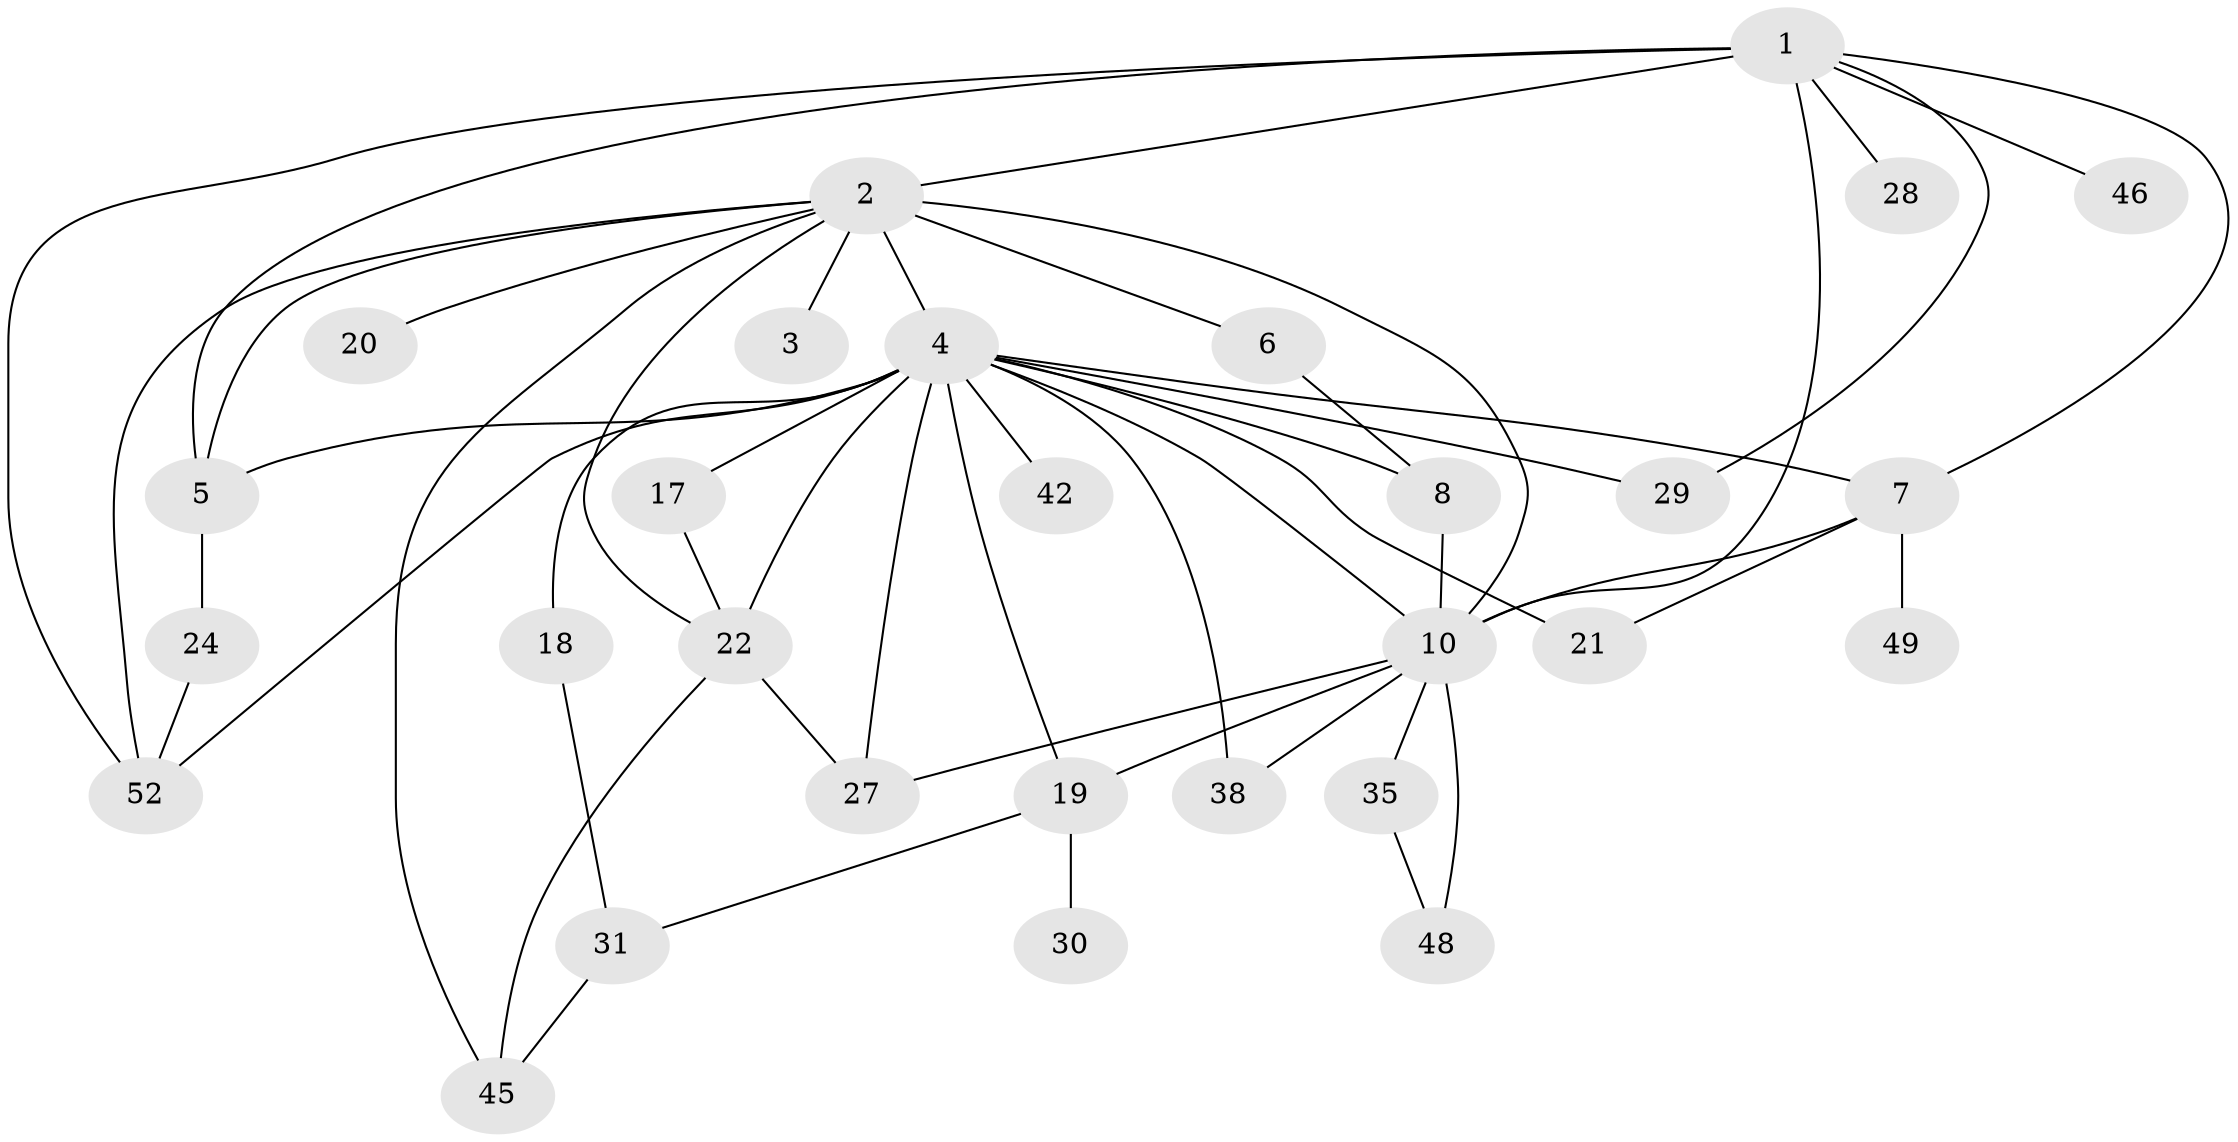 // original degree distribution, {4: 0.1864406779661017, 10: 0.03389830508474576, 1: 0.22033898305084745, 2: 0.3050847457627119, 3: 0.15254237288135594, 5: 0.05084745762711865, 6: 0.01694915254237288, 7: 0.01694915254237288, 8: 0.01694915254237288}
// Generated by graph-tools (version 1.1) at 2025/13/03/09/25 04:13:33]
// undirected, 29 vertices, 51 edges
graph export_dot {
graph [start="1"]
  node [color=gray90,style=filled];
  1 [super="+9+25"];
  2 [super="+34"];
  3;
  4 [super="+11+51+13+40+14+15"];
  5;
  6;
  7 [super="+16"];
  8;
  10 [super="+47+44+50+12"];
  17;
  18;
  19 [super="+23"];
  20;
  21;
  22 [super="+37"];
  24;
  27;
  28;
  29;
  30;
  31 [super="+56"];
  35;
  38;
  42;
  45 [super="+53+59"];
  46;
  48;
  49;
  52;
  1 -- 2;
  1 -- 5;
  1 -- 28;
  1 -- 29;
  1 -- 46;
  1 -- 10 [weight=2];
  1 -- 52;
  1 -- 7;
  2 -- 3;
  2 -- 4 [weight=2];
  2 -- 5;
  2 -- 6;
  2 -- 20;
  2 -- 45;
  2 -- 52;
  2 -- 10 [weight=2];
  2 -- 22;
  4 -- 7;
  4 -- 18;
  4 -- 21 [weight=2];
  4 -- 42;
  4 -- 5;
  4 -- 52;
  4 -- 29;
  4 -- 38;
  4 -- 8;
  4 -- 10;
  4 -- 17;
  4 -- 19;
  4 -- 22 [weight=2];
  4 -- 27;
  5 -- 24;
  6 -- 8;
  7 -- 10;
  7 -- 21;
  7 -- 49;
  8 -- 10;
  10 -- 35;
  10 -- 19 [weight=2];
  10 -- 48;
  10 -- 38;
  10 -- 27;
  17 -- 22;
  18 -- 31;
  19 -- 30;
  19 -- 31;
  22 -- 45;
  22 -- 27;
  24 -- 52;
  31 -- 45;
  35 -- 48;
}
